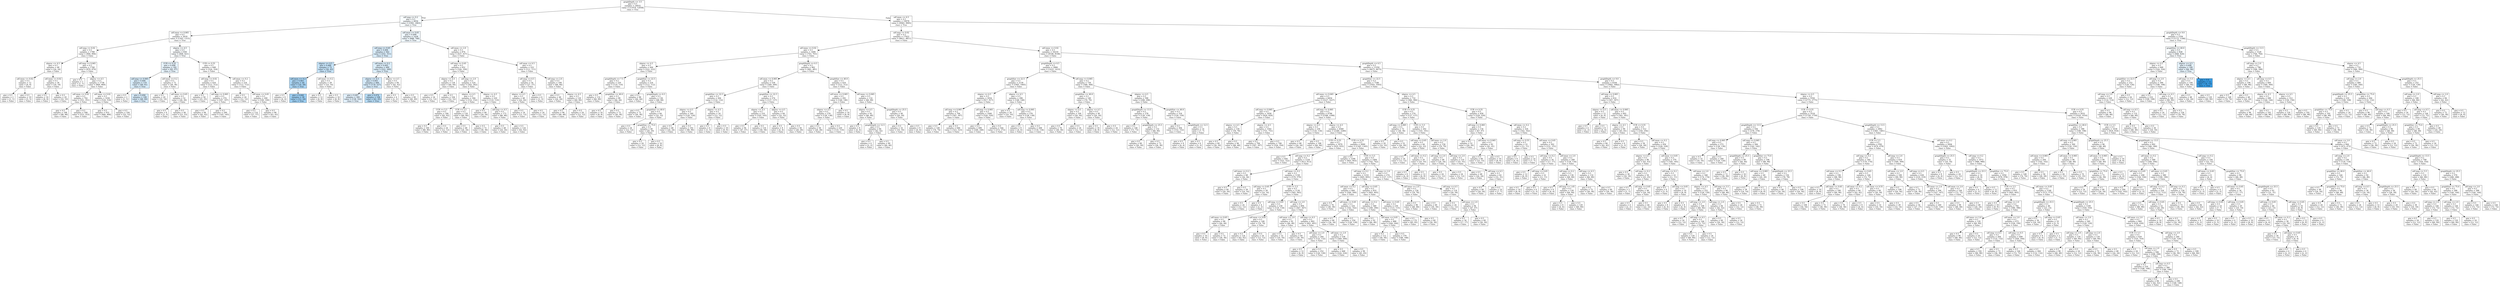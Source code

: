 digraph Tree {
node [shape=box, style="filled", color="black"] ;
0 [label="graphDepth <= 3.5\ngini = 0.5\nsamples = 24032\nvalue = [11974, 12058]\nclass = True", fillcolor="#fefeff"] ;
1 [label="sdComp <= 0.2\ngini = 0.5\nsamples = 4054\nvalue = [1991, 2063]\nclass = True", fillcolor="#f8fcfe"] ;
0 -> 1 [labeldistance=2.5, labelangle=45, headlabel="True"] ;
2 [label="sdComm <= 0.065\ngini = 0.5\nsamples = 2618\nvalue = [1303, 1315]\nclass = True", fillcolor="#fdfeff"] ;
1 -> 2 ;
3 [label="sdComp <= 0.02\ngini = 0.5\nsamples = 1788\nvalue = [894, 894]\nclass = False", fillcolor="#ffffff"] ;
2 -> 3 ;
4 [label="nbproc <= 4.5\ngini = 0.5\nsamples = 48\nvalue = [24, 24]\nclass = False", fillcolor="#ffffff"] ;
3 -> 4 ;
5 [label="sdComm <= 0.02\ngini = 0.5\nsamples = 12\nvalue = [6, 6]\nclass = False", fillcolor="#ffffff"] ;
4 -> 5 ;
6 [label="gini = 0.5\nsamples = 2\nvalue = [1, 1]\nclass = False", fillcolor="#ffffff"] ;
5 -> 6 ;
7 [label="gini = 0.5\nsamples = 10\nvalue = [5, 5]\nclass = False", fillcolor="#ffffff"] ;
5 -> 7 ;
8 [label="sdComm <= 0.02\ngini = 0.5\nsamples = 36\nvalue = [18, 18]\nclass = False", fillcolor="#ffffff"] ;
4 -> 8 ;
9 [label="gini = 0.5\nsamples = 16\nvalue = [8, 8]\nclass = False", fillcolor="#ffffff"] ;
8 -> 9 ;
10 [label="gini = 0.5\nsamples = 20\nvalue = [10, 10]\nclass = False", fillcolor="#ffffff"] ;
8 -> 10 ;
11 [label="sdComp <= 0.065\ngini = 0.5\nsamples = 1740\nvalue = [870, 870]\nclass = False", fillcolor="#ffffff"] ;
3 -> 11 ;
12 [label="gini = 0.5\nsamples = 2\nvalue = [1, 1]\nclass = False", fillcolor="#ffffff"] ;
11 -> 12 ;
13 [label="nbproc <= 4.5\ngini = 0.5\nsamples = 1738\nvalue = [869, 869]\nclass = False", fillcolor="#ffffff"] ;
11 -> 13 ;
14 [label="sdComm <= 0.02\ngini = 0.5\nsamples = 702\nvalue = [351, 351]\nclass = False", fillcolor="#ffffff"] ;
13 -> 14 ;
15 [label="gini = 0.5\nsamples = 196\nvalue = [98, 98]\nclass = False", fillcolor="#ffffff"] ;
14 -> 15 ;
16 [label="gini = 0.5\nsamples = 506\nvalue = [253, 253]\nclass = False", fillcolor="#ffffff"] ;
14 -> 16 ;
17 [label="sdComm <= 0.02\ngini = 0.5\nsamples = 1036\nvalue = [518, 518]\nclass = False", fillcolor="#ffffff"] ;
13 -> 17 ;
18 [label="gini = 0.5\nsamples = 932\nvalue = [466, 466]\nclass = False", fillcolor="#ffffff"] ;
17 -> 18 ;
19 [label="gini = 0.5\nsamples = 104\nvalue = [52, 52]\nclass = False", fillcolor="#ffffff"] ;
17 -> 19 ;
20 [label="nbproc <= 4.5\ngini = 0.5\nsamples = 830\nvalue = [409, 421]\nclass = True", fillcolor="#f9fcfe"] ;
2 -> 20 ;
21 [label="CCR <= 0.55\ngini = 0.498\nsamples = 182\nvalue = [85, 97]\nclass = True", fillcolor="#e7f3fc"] ;
20 -> 21 ;
22 [label="sdComp <= 0.065\ngini = 0.494\nsamples = 110\nvalue = [49, 61]\nclass = True", fillcolor="#d8ecfa"] ;
21 -> 22 ;
23 [label="gini = 0.5\nsamples = 2\nvalue = [1, 1]\nclass = False", fillcolor="#ffffff"] ;
22 -> 23 ;
24 [label="gini = 0.494\nsamples = 108\nvalue = [48, 60]\nclass = True", fillcolor="#d7ebfa"] ;
22 -> 24 ;
25 [label="sdComm <= 0.2\ngini = 0.5\nsamples = 72\nvalue = [36, 36]\nclass = False", fillcolor="#ffffff"] ;
21 -> 25 ;
26 [label="gini = 0.5\nsamples = 20\nvalue = [10, 10]\nclass = False", fillcolor="#ffffff"] ;
25 -> 26 ;
27 [label="sdComm <= 0.65\ngini = 0.5\nsamples = 52\nvalue = [26, 26]\nclass = False", fillcolor="#ffffff"] ;
25 -> 27 ;
28 [label="gini = 0.5\nsamples = 6\nvalue = [3, 3]\nclass = False", fillcolor="#ffffff"] ;
27 -> 28 ;
29 [label="gini = 0.5\nsamples = 46\nvalue = [23, 23]\nclass = False", fillcolor="#ffffff"] ;
27 -> 29 ;
30 [label="CCR <= 0.55\ngini = 0.5\nsamples = 648\nvalue = [324, 324]\nclass = False", fillcolor="#ffffff"] ;
20 -> 30 ;
31 [label="sdComp <= 0.02\ngini = 0.5\nsamples = 424\nvalue = [212, 212]\nclass = False", fillcolor="#ffffff"] ;
30 -> 31 ;
32 [label="gini = 0.5\nsamples = 50\nvalue = [25, 25]\nclass = False", fillcolor="#ffffff"] ;
31 -> 32 ;
33 [label="sdComp <= 0.065\ngini = 0.5\nsamples = 374\nvalue = [187, 187]\nclass = False", fillcolor="#ffffff"] ;
31 -> 33 ;
34 [label="gini = 0.5\nsamples = 84\nvalue = [42, 42]\nclass = False", fillcolor="#ffffff"] ;
33 -> 34 ;
35 [label="gini = 0.5\nsamples = 290\nvalue = [145, 145]\nclass = False", fillcolor="#ffffff"] ;
33 -> 35 ;
36 [label="sdComm <= 0.2\ngini = 0.5\nsamples = 224\nvalue = [112, 112]\nclass = False", fillcolor="#ffffff"] ;
30 -> 36 ;
37 [label="gini = 0.5\nsamples = 24\nvalue = [12, 12]\nclass = False", fillcolor="#ffffff"] ;
36 -> 37 ;
38 [label="sdComm <= 0.65\ngini = 0.5\nsamples = 200\nvalue = [100, 100]\nclass = False", fillcolor="#ffffff"] ;
36 -> 38 ;
39 [label="gini = 0.5\nsamples = 114\nvalue = [57, 57]\nclass = False", fillcolor="#ffffff"] ;
38 -> 39 ;
40 [label="gini = 0.5\nsamples = 86\nvalue = [43, 43]\nclass = False", fillcolor="#ffffff"] ;
38 -> 40 ;
41 [label="sdComm <= 0.65\ngini = 0.499\nsamples = 1436\nvalue = [688, 748]\nclass = True", fillcolor="#eff7fd"] ;
1 -> 41 ;
42 [label="sdComp <= 0.65\ngini = 0.494\nsamples = 562\nvalue = [251, 311]\nclass = True", fillcolor="#d9ecfa"] ;
41 -> 42 ;
43 [label="nbproc <= 4.5\ngini = 0.486\nsamples = 72\nvalue = [30, 42]\nclass = True", fillcolor="#c6e3f8"] ;
42 -> 43 ;
44 [label="sdComm <= 0.2\ngini = 0.463\nsamples = 44\nvalue = [16, 28]\nclass = True", fillcolor="#aad5f4"] ;
43 -> 44 ;
45 [label="gini = 0.5\nsamples = 8\nvalue = [4, 4]\nclass = False", fillcolor="#ffffff"] ;
44 -> 45 ;
46 [label="gini = 0.444\nsamples = 36\nvalue = [12, 24]\nclass = True", fillcolor="#9ccef2"] ;
44 -> 46 ;
47 [label="sdComm <= 0.2\ngini = 0.5\nsamples = 28\nvalue = [14, 14]\nclass = False", fillcolor="#ffffff"] ;
43 -> 47 ;
48 [label="gini = 0.5\nsamples = 12\nvalue = [6, 6]\nclass = False", fillcolor="#ffffff"] ;
47 -> 48 ;
49 [label="gini = 0.5\nsamples = 16\nvalue = [8, 8]\nclass = False", fillcolor="#ffffff"] ;
47 -> 49 ;
50 [label="sdComm <= 0.2\ngini = 0.495\nsamples = 490\nvalue = [221, 269]\nclass = True", fillcolor="#dceefa"] ;
42 -> 50 ;
51 [label="nbproc <= 4.5\ngini = 0.493\nsamples = 406\nvalue = [179, 227]\nclass = True", fillcolor="#d5eafa"] ;
50 -> 51 ;
52 [label="gini = 0.497\nsamples = 300\nvalue = [138, 162]\nclass = True", fillcolor="#e2f0fb"] ;
51 -> 52 ;
53 [label="gini = 0.474\nsamples = 106\nvalue = [41, 65]\nclass = True", fillcolor="#b6dbf5"] ;
51 -> 53 ;
54 [label="nbproc <= 4.5\ngini = 0.5\nsamples = 84\nvalue = [42, 42]\nclass = False", fillcolor="#ffffff"] ;
50 -> 54 ;
55 [label="gini = 0.5\nsamples = 4\nvalue = [2, 2]\nclass = False", fillcolor="#ffffff"] ;
54 -> 55 ;
56 [label="gini = 0.5\nsamples = 80\nvalue = [40, 40]\nclass = False", fillcolor="#ffffff"] ;
54 -> 56 ;
57 [label="sdComm <= 2.0\ngini = 0.5\nsamples = 874\nvalue = [437, 437]\nclass = False", fillcolor="#ffffff"] ;
41 -> 57 ;
58 [label="sdComp <= 0.65\ngini = 0.5\nsamples = 652\nvalue = [326, 326]\nclass = False", fillcolor="#ffffff"] ;
57 -> 58 ;
59 [label="nbproc <= 4.5\ngini = 0.5\nsamples = 128\nvalue = [64, 64]\nclass = False", fillcolor="#ffffff"] ;
58 -> 59 ;
60 [label="gini = 0.5\nsamples = 24\nvalue = [12, 12]\nclass = False", fillcolor="#ffffff"] ;
59 -> 60 ;
61 [label="gini = 0.5\nsamples = 104\nvalue = [52, 52]\nclass = False", fillcolor="#ffffff"] ;
59 -> 61 ;
62 [label="sdComp <= 2.0\ngini = 0.5\nsamples = 524\nvalue = [262, 262]\nclass = False", fillcolor="#ffffff"] ;
58 -> 62 ;
63 [label="nbproc <= 4.5\ngini = 0.5\nsamples = 304\nvalue = [152, 152]\nclass = False", fillcolor="#ffffff"] ;
62 -> 63 ;
64 [label="CCR <= 5.5\ngini = 0.5\nsamples = 184\nvalue = [92, 92]\nclass = False", fillcolor="#ffffff"] ;
63 -> 64 ;
65 [label="gini = 0.5\nsamples = 160\nvalue = [80, 80]\nclass = False", fillcolor="#ffffff"] ;
64 -> 65 ;
66 [label="gini = 0.5\nsamples = 24\nvalue = [12, 12]\nclass = False", fillcolor="#ffffff"] ;
64 -> 66 ;
67 [label="CCR <= 5.5\ngini = 0.5\nsamples = 120\nvalue = [60, 60]\nclass = False", fillcolor="#ffffff"] ;
63 -> 67 ;
68 [label="gini = 0.5\nsamples = 48\nvalue = [24, 24]\nclass = False", fillcolor="#ffffff"] ;
67 -> 68 ;
69 [label="gini = 0.5\nsamples = 72\nvalue = [36, 36]\nclass = False", fillcolor="#ffffff"] ;
67 -> 69 ;
70 [label="nbproc <= 4.5\ngini = 0.5\nsamples = 220\nvalue = [110, 110]\nclass = False", fillcolor="#ffffff"] ;
62 -> 70 ;
71 [label="gini = 0.5\nsamples = 48\nvalue = [24, 24]\nclass = False", fillcolor="#ffffff"] ;
70 -> 71 ;
72 [label="sdComp <= 6.5\ngini = 0.5\nsamples = 172\nvalue = [86, 86]\nclass = False", fillcolor="#ffffff"] ;
70 -> 72 ;
73 [label="gini = 0.5\nsamples = 48\nvalue = [24, 24]\nclass = False", fillcolor="#ffffff"] ;
72 -> 73 ;
74 [label="gini = 0.5\nsamples = 124\nvalue = [62, 62]\nclass = False", fillcolor="#ffffff"] ;
72 -> 74 ;
75 [label="sdComm <= 6.5\ngini = 0.5\nsamples = 222\nvalue = [111, 111]\nclass = False", fillcolor="#ffffff"] ;
57 -> 75 ;
76 [label="sdComp <= 6.5\ngini = 0.5\nsamples = 54\nvalue = [27, 27]\nclass = False", fillcolor="#ffffff"] ;
75 -> 76 ;
77 [label="nbproc <= 4.5\ngini = 0.5\nsamples = 48\nvalue = [24, 24]\nclass = False", fillcolor="#ffffff"] ;
76 -> 77 ;
78 [label="gini = 0.5\nsamples = 24\nvalue = [12, 12]\nclass = False", fillcolor="#ffffff"] ;
77 -> 78 ;
79 [label="gini = 0.5\nsamples = 24\nvalue = [12, 12]\nclass = False", fillcolor="#ffffff"] ;
77 -> 79 ;
80 [label="gini = 0.5\nsamples = 6\nvalue = [3, 3]\nclass = False", fillcolor="#ffffff"] ;
76 -> 80 ;
81 [label="sdComp <= 2.0\ngini = 0.5\nsamples = 168\nvalue = [84, 84]\nclass = False", fillcolor="#ffffff"] ;
75 -> 81 ;
82 [label="gini = 0.5\nsamples = 48\nvalue = [24, 24]\nclass = False", fillcolor="#ffffff"] ;
81 -> 82 ;
83 [label="nbproc <= 4.5\ngini = 0.5\nsamples = 120\nvalue = [60, 60]\nclass = False", fillcolor="#ffffff"] ;
81 -> 83 ;
84 [label="gini = 0.5\nsamples = 96\nvalue = [48, 48]\nclass = False", fillcolor="#ffffff"] ;
83 -> 84 ;
85 [label="gini = 0.5\nsamples = 24\nvalue = [12, 12]\nclass = False", fillcolor="#ffffff"] ;
83 -> 85 ;
86 [label="sdComm <= 6.5\ngini = 0.5\nsamples = 19978\nvalue = [9983, 9995]\nclass = True", fillcolor="#ffffff"] ;
0 -> 86 [labeldistance=2.5, labelangle=-45, headlabel="False"] ;
87 [label="sdComp <= 0.02\ngini = 0.5\nsamples = 17622\nvalue = [8811, 8811]\nclass = False", fillcolor="#ffffff"] ;
86 -> 87 ;
88 [label="sdComm <= 0.02\ngini = 0.5\nsamples = 1406\nvalue = [703, 703]\nclass = False", fillcolor="#ffffff"] ;
87 -> 88 ;
89 [label="nbproc <= 4.5\ngini = 0.5\nsamples = 444\nvalue = [222, 222]\nclass = False", fillcolor="#ffffff"] ;
88 -> 89 ;
90 [label="graphDepth <= 7.5\ngini = 0.5\nsamples = 220\nvalue = [110, 110]\nclass = False", fillcolor="#ffffff"] ;
89 -> 90 ;
91 [label="gini = 0.5\nsamples = 132\nvalue = [66, 66]\nclass = False", fillcolor="#ffffff"] ;
90 -> 91 ;
92 [label="graphSize <= 40.0\ngini = 0.5\nsamples = 88\nvalue = [44, 44]\nclass = False", fillcolor="#ffffff"] ;
90 -> 92 ;
93 [label="gini = 0.5\nsamples = 16\nvalue = [8, 8]\nclass = False", fillcolor="#ffffff"] ;
92 -> 93 ;
94 [label="gini = 0.5\nsamples = 72\nvalue = [36, 36]\nclass = False", fillcolor="#ffffff"] ;
92 -> 94 ;
95 [label="graphSize <= 22.5\ngini = 0.5\nsamples = 224\nvalue = [112, 112]\nclass = False", fillcolor="#ffffff"] ;
89 -> 95 ;
96 [label="gini = 0.5\nsamples = 88\nvalue = [44, 44]\nclass = False", fillcolor="#ffffff"] ;
95 -> 96 ;
97 [label="graphDepth <= 6.5\ngini = 0.5\nsamples = 136\nvalue = [68, 68]\nclass = False", fillcolor="#ffffff"] ;
95 -> 97 ;
98 [label="gini = 0.5\nsamples = 72\nvalue = [36, 36]\nclass = False", fillcolor="#ffffff"] ;
97 -> 98 ;
99 [label="graphSize <= 40.0\ngini = 0.5\nsamples = 64\nvalue = [32, 32]\nclass = False", fillcolor="#ffffff"] ;
97 -> 99 ;
100 [label="gini = 0.5\nsamples = 24\nvalue = [12, 12]\nclass = False", fillcolor="#ffffff"] ;
99 -> 100 ;
101 [label="graphSize <= 75.0\ngini = 0.5\nsamples = 40\nvalue = [20, 20]\nclass = False", fillcolor="#ffffff"] ;
99 -> 101 ;
102 [label="gini = 0.5\nsamples = 24\nvalue = [12, 12]\nclass = False", fillcolor="#ffffff"] ;
101 -> 102 ;
103 [label="gini = 0.5\nsamples = 16\nvalue = [8, 8]\nclass = False", fillcolor="#ffffff"] ;
101 -> 103 ;
104 [label="graphDepth <= 6.5\ngini = 0.5\nsamples = 962\nvalue = [481, 481]\nclass = False", fillcolor="#ffffff"] ;
88 -> 104 ;
105 [label="sdComm <= 0.065\ngini = 0.5\nsamples = 538\nvalue = [269, 269]\nclass = False", fillcolor="#ffffff"] ;
104 -> 105 ;
106 [label="graphSize <= 22.5\ngini = 0.5\nsamples = 264\nvalue = [132, 132]\nclass = False", fillcolor="#ffffff"] ;
105 -> 106 ;
107 [label="nbproc <= 4.5\ngini = 0.5\nsamples = 240\nvalue = [120, 120]\nclass = False", fillcolor="#ffffff"] ;
106 -> 107 ;
108 [label="gini = 0.5\nsamples = 48\nvalue = [24, 24]\nclass = False", fillcolor="#ffffff"] ;
107 -> 108 ;
109 [label="gini = 0.5\nsamples = 192\nvalue = [96, 96]\nclass = False", fillcolor="#ffffff"] ;
107 -> 109 ;
110 [label="nbproc <= 4.5\ngini = 0.5\nsamples = 24\nvalue = [12, 12]\nclass = False", fillcolor="#ffffff"] ;
106 -> 110 ;
111 [label="gini = 0.5\nsamples = 6\nvalue = [3, 3]\nclass = False", fillcolor="#ffffff"] ;
110 -> 111 ;
112 [label="gini = 0.5\nsamples = 18\nvalue = [9, 9]\nclass = False", fillcolor="#ffffff"] ;
110 -> 112 ;
113 [label="graphSize <= 22.5\ngini = 0.5\nsamples = 274\nvalue = [137, 137]\nclass = False", fillcolor="#ffffff"] ;
105 -> 113 ;
114 [label="nbproc <= 4.5\ngini = 0.5\nsamples = 210\nvalue = [105, 105]\nclass = False", fillcolor="#ffffff"] ;
113 -> 114 ;
115 [label="gini = 0.5\nsamples = 94\nvalue = [47, 47]\nclass = False", fillcolor="#ffffff"] ;
114 -> 115 ;
116 [label="gini = 0.5\nsamples = 116\nvalue = [58, 58]\nclass = False", fillcolor="#ffffff"] ;
114 -> 116 ;
117 [label="nbproc <= 4.5\ngini = 0.5\nsamples = 64\nvalue = [32, 32]\nclass = False", fillcolor="#ffffff"] ;
113 -> 117 ;
118 [label="gini = 0.5\nsamples = 8\nvalue = [4, 4]\nclass = False", fillcolor="#ffffff"] ;
117 -> 118 ;
119 [label="gini = 0.5\nsamples = 56\nvalue = [28, 28]\nclass = False", fillcolor="#ffffff"] ;
117 -> 119 ;
120 [label="graphSize <= 40.0\ngini = 0.5\nsamples = 424\nvalue = [212, 212]\nclass = False", fillcolor="#ffffff"] ;
104 -> 120 ;
121 [label="sdComm <= 0.065\ngini = 0.5\nsamples = 292\nvalue = [146, 146]\nclass = False", fillcolor="#ffffff"] ;
120 -> 121 ;
122 [label="nbproc <= 4.5\ngini = 0.5\nsamples = 276\nvalue = [138, 138]\nclass = False", fillcolor="#ffffff"] ;
121 -> 122 ;
123 [label="gini = 0.5\nsamples = 56\nvalue = [28, 28]\nclass = False", fillcolor="#ffffff"] ;
122 -> 123 ;
124 [label="gini = 0.5\nsamples = 220\nvalue = [110, 110]\nclass = False", fillcolor="#ffffff"] ;
122 -> 124 ;
125 [label="gini = 0.5\nsamples = 16\nvalue = [8, 8]\nclass = False", fillcolor="#ffffff"] ;
121 -> 125 ;
126 [label="sdComm <= 0.065\ngini = 0.5\nsamples = 132\nvalue = [66, 66]\nclass = False", fillcolor="#ffffff"] ;
120 -> 126 ;
127 [label="nbproc <= 4.5\ngini = 0.5\nsamples = 92\nvalue = [46, 46]\nclass = False", fillcolor="#ffffff"] ;
126 -> 127 ;
128 [label="gini = 0.5\nsamples = 8\nvalue = [4, 4]\nclass = False", fillcolor="#ffffff"] ;
127 -> 128 ;
129 [label="graphDepth <= 12.5\ngini = 0.5\nsamples = 84\nvalue = [42, 42]\nclass = False", fillcolor="#ffffff"] ;
127 -> 129 ;
130 [label="gini = 0.5\nsamples = 4\nvalue = [2, 2]\nclass = False", fillcolor="#ffffff"] ;
129 -> 130 ;
131 [label="gini = 0.5\nsamples = 80\nvalue = [40, 40]\nclass = False", fillcolor="#ffffff"] ;
129 -> 131 ;
132 [label="graphDepth <= 25.5\ngini = 0.5\nsamples = 40\nvalue = [20, 20]\nclass = False", fillcolor="#ffffff"] ;
126 -> 132 ;
133 [label="gini = 0.5\nsamples = 32\nvalue = [16, 16]\nclass = False", fillcolor="#ffffff"] ;
132 -> 133 ;
134 [label="gini = 0.5\nsamples = 8\nvalue = [4, 4]\nclass = False", fillcolor="#ffffff"] ;
132 -> 134 ;
135 [label="sdComm <= 0.02\ngini = 0.5\nsamples = 16216\nvalue = [8108, 8108]\nclass = False", fillcolor="#ffffff"] ;
87 -> 135 ;
136 [label="graphDepth <= 6.5\ngini = 0.5\nsamples = 2866\nvalue = [1433, 1433]\nclass = False", fillcolor="#ffffff"] ;
135 -> 136 ;
137 [label="graphSize <= 22.5\ngini = 0.5\nsamples = 2130\nvalue = [1065, 1065]\nclass = False", fillcolor="#ffffff"] ;
136 -> 137 ;
138 [label="nbproc <= 4.5\ngini = 0.5\nsamples = 1834\nvalue = [917, 917]\nclass = False", fillcolor="#ffffff"] ;
137 -> 138 ;
139 [label="sdComp <= 0.065\ngini = 0.5\nsamples = 794\nvalue = [397, 397]\nclass = False", fillcolor="#ffffff"] ;
138 -> 139 ;
140 [label="gini = 0.5\nsamples = 148\nvalue = [74, 74]\nclass = False", fillcolor="#ffffff"] ;
139 -> 140 ;
141 [label="gini = 0.5\nsamples = 646\nvalue = [323, 323]\nclass = False", fillcolor="#ffffff"] ;
139 -> 141 ;
142 [label="sdComp <= 0.065\ngini = 0.5\nsamples = 1040\nvalue = [520, 520]\nclass = False", fillcolor="#ffffff"] ;
138 -> 142 ;
143 [label="gini = 0.5\nsamples = 496\nvalue = [248, 248]\nclass = False", fillcolor="#ffffff"] ;
142 -> 143 ;
144 [label="gini = 0.5\nsamples = 544\nvalue = [272, 272]\nclass = False", fillcolor="#ffffff"] ;
142 -> 144 ;
145 [label="nbproc <= 4.5\ngini = 0.5\nsamples = 296\nvalue = [148, 148]\nclass = False", fillcolor="#ffffff"] ;
137 -> 145 ;
146 [label="gini = 0.5\nsamples = 20\nvalue = [10, 10]\nclass = False", fillcolor="#ffffff"] ;
145 -> 146 ;
147 [label="sdComp <= 0.065\ngini = 0.5\nsamples = 276\nvalue = [138, 138]\nclass = False", fillcolor="#ffffff"] ;
145 -> 147 ;
148 [label="gini = 0.5\nsamples = 8\nvalue = [4, 4]\nclass = False", fillcolor="#ffffff"] ;
147 -> 148 ;
149 [label="gini = 0.5\nsamples = 268\nvalue = [134, 134]\nclass = False", fillcolor="#ffffff"] ;
147 -> 149 ;
150 [label="sdComp <= 0.065\ngini = 0.5\nsamples = 736\nvalue = [368, 368]\nclass = False", fillcolor="#ffffff"] ;
136 -> 150 ;
151 [label="graphSize <= 40.0\ngini = 0.5\nsamples = 140\nvalue = [70, 70]\nclass = False", fillcolor="#ffffff"] ;
150 -> 151 ;
152 [label="nbproc <= 4.5\ngini = 0.5\nsamples = 100\nvalue = [50, 50]\nclass = False", fillcolor="#ffffff"] ;
151 -> 152 ;
153 [label="gini = 0.5\nsamples = 76\nvalue = [38, 38]\nclass = False", fillcolor="#ffffff"] ;
152 -> 153 ;
154 [label="gini = 0.5\nsamples = 24\nvalue = [12, 12]\nclass = False", fillcolor="#ffffff"] ;
152 -> 154 ;
155 [label="nbproc <= 4.5\ngini = 0.5\nsamples = 40\nvalue = [20, 20]\nclass = False", fillcolor="#ffffff"] ;
151 -> 155 ;
156 [label="gini = 0.5\nsamples = 16\nvalue = [8, 8]\nclass = False", fillcolor="#ffffff"] ;
155 -> 156 ;
157 [label="gini = 0.5\nsamples = 24\nvalue = [12, 12]\nclass = False", fillcolor="#ffffff"] ;
155 -> 157 ;
158 [label="nbproc <= 4.5\ngini = 0.5\nsamples = 596\nvalue = [298, 298]\nclass = False", fillcolor="#ffffff"] ;
150 -> 158 ;
159 [label="graphDepth <= 13.5\ngini = 0.5\nsamples = 278\nvalue = [139, 139]\nclass = False", fillcolor="#ffffff"] ;
158 -> 159 ;
160 [label="gini = 0.5\nsamples = 146\nvalue = [73, 73]\nclass = False", fillcolor="#ffffff"] ;
159 -> 160 ;
161 [label="graphDepth <= 25.5\ngini = 0.5\nsamples = 132\nvalue = [66, 66]\nclass = False", fillcolor="#ffffff"] ;
159 -> 161 ;
162 [label="gini = 0.5\nsamples = 60\nvalue = [30, 30]\nclass = False", fillcolor="#ffffff"] ;
161 -> 162 ;
163 [label="gini = 0.5\nsamples = 72\nvalue = [36, 36]\nclass = False", fillcolor="#ffffff"] ;
161 -> 163 ;
164 [label="graphSize <= 40.0\ngini = 0.5\nsamples = 318\nvalue = [159, 159]\nclass = False", fillcolor="#ffffff"] ;
158 -> 164 ;
165 [label="gini = 0.5\nsamples = 304\nvalue = [152, 152]\nclass = False", fillcolor="#ffffff"] ;
164 -> 165 ;
166 [label="graphDepth <= 12.5\ngini = 0.5\nsamples = 14\nvalue = [7, 7]\nclass = False", fillcolor="#ffffff"] ;
164 -> 166 ;
167 [label="gini = 0.5\nsamples = 8\nvalue = [4, 4]\nclass = False", fillcolor="#ffffff"] ;
166 -> 167 ;
168 [label="gini = 0.5\nsamples = 6\nvalue = [3, 3]\nclass = False", fillcolor="#ffffff"] ;
166 -> 168 ;
169 [label="graphDepth <= 6.5\ngini = 0.5\nsamples = 13350\nvalue = [6675, 6675]\nclass = False", fillcolor="#ffffff"] ;
135 -> 169 ;
170 [label="graphSize <= 22.5\ngini = 0.5\nsamples = 7186\nvalue = [3593, 3593]\nclass = False", fillcolor="#ffffff"] ;
169 -> 170 ;
171 [label="sdComm <= 0.065\ngini = 0.5\nsamples = 6454\nvalue = [3227, 3227]\nclass = False", fillcolor="#ffffff"] ;
170 -> 171 ;
172 [label="sdComp <= 0.065\ngini = 0.5\nsamples = 1658\nvalue = [829, 829]\nclass = False", fillcolor="#ffffff"] ;
171 -> 172 ;
173 [label="nbproc <= 4.5\ngini = 0.5\nsamples = 156\nvalue = [78, 78]\nclass = False", fillcolor="#ffffff"] ;
172 -> 173 ;
174 [label="gini = 0.5\nsamples = 60\nvalue = [30, 30]\nclass = False", fillcolor="#ffffff"] ;
173 -> 174 ;
175 [label="gini = 0.5\nsamples = 96\nvalue = [48, 48]\nclass = False", fillcolor="#ffffff"] ;
173 -> 175 ;
176 [label="nbproc <= 4.5\ngini = 0.5\nsamples = 1502\nvalue = [751, 751]\nclass = False", fillcolor="#ffffff"] ;
172 -> 176 ;
177 [label="gini = 0.5\nsamples = 794\nvalue = [397, 397]\nclass = False", fillcolor="#ffffff"] ;
176 -> 177 ;
178 [label="gini = 0.5\nsamples = 708\nvalue = [354, 354]\nclass = False", fillcolor="#ffffff"] ;
176 -> 178 ;
179 [label="sdComp <= 0.065\ngini = 0.5\nsamples = 4796\nvalue = [2398, 2398]\nclass = False", fillcolor="#ffffff"] ;
171 -> 179 ;
180 [label="nbproc <= 4.5\ngini = 0.5\nsamples = 236\nvalue = [118, 118]\nclass = False", fillcolor="#ffffff"] ;
179 -> 180 ;
181 [label="gini = 0.5\nsamples = 48\nvalue = [24, 24]\nclass = False", fillcolor="#ffffff"] ;
180 -> 181 ;
182 [label="gini = 0.5\nsamples = 188\nvalue = [94, 94]\nclass = False", fillcolor="#ffffff"] ;
180 -> 182 ;
183 [label="nbproc <= 4.5\ngini = 0.5\nsamples = 4560\nvalue = [2280, 2280]\nclass = False", fillcolor="#ffffff"] ;
179 -> 183 ;
184 [label="CCR <= 0.55\ngini = 0.5\nsamples = 1870\nvalue = [935, 935]\nclass = False", fillcolor="#ffffff"] ;
183 -> 184 ;
185 [label="gini = 0.5\nsamples = 644\nvalue = [322, 322]\nclass = False", fillcolor="#ffffff"] ;
184 -> 185 ;
186 [label="sdComp <= 0.2\ngini = 0.5\nsamples = 1226\nvalue = [613, 613]\nclass = False", fillcolor="#ffffff"] ;
184 -> 186 ;
187 [label="sdComm <= 0.2\ngini = 0.5\nsamples = 68\nvalue = [34, 34]\nclass = False", fillcolor="#ffffff"] ;
186 -> 187 ;
188 [label="gini = 0.5\nsamples = 40\nvalue = [20, 20]\nclass = False", fillcolor="#ffffff"] ;
187 -> 188 ;
189 [label="gini = 0.5\nsamples = 28\nvalue = [14, 14]\nclass = False", fillcolor="#ffffff"] ;
187 -> 189 ;
190 [label="sdComm <= 0.2\ngini = 0.5\nsamples = 1158\nvalue = [579, 579]\nclass = False", fillcolor="#ffffff"] ;
186 -> 190 ;
191 [label="sdComp <= 0.65\ngini = 0.5\nsamples = 28\nvalue = [14, 14]\nclass = False", fillcolor="#ffffff"] ;
190 -> 191 ;
192 [label="gini = 0.5\nsamples = 24\nvalue = [12, 12]\nclass = False", fillcolor="#ffffff"] ;
191 -> 192 ;
193 [label="gini = 0.5\nsamples = 4\nvalue = [2, 2]\nclass = False", fillcolor="#ffffff"] ;
191 -> 193 ;
194 [label="CCR <= 5.5\ngini = 0.5\nsamples = 1130\nvalue = [565, 565]\nclass = False", fillcolor="#ffffff"] ;
190 -> 194 ;
195 [label="sdComp <= 0.65\ngini = 0.5\nsamples = 236\nvalue = [118, 118]\nclass = False", fillcolor="#ffffff"] ;
194 -> 195 ;
196 [label="sdComm <= 0.65\ngini = 0.5\nsamples = 88\nvalue = [44, 44]\nclass = False", fillcolor="#ffffff"] ;
195 -> 196 ;
197 [label="gini = 0.5\nsamples = 16\nvalue = [8, 8]\nclass = False", fillcolor="#ffffff"] ;
196 -> 197 ;
198 [label="gini = 0.5\nsamples = 72\nvalue = [36, 36]\nclass = False", fillcolor="#ffffff"] ;
196 -> 198 ;
199 [label="sdComm <= 0.65\ngini = 0.5\nsamples = 148\nvalue = [74, 74]\nclass = False", fillcolor="#ffffff"] ;
195 -> 199 ;
200 [label="gini = 0.5\nsamples = 124\nvalue = [62, 62]\nclass = False", fillcolor="#ffffff"] ;
199 -> 200 ;
201 [label="gini = 0.5\nsamples = 24\nvalue = [12, 12]\nclass = False", fillcolor="#ffffff"] ;
199 -> 201 ;
202 [label="sdComp <= 2.0\ngini = 0.5\nsamples = 894\nvalue = [447, 447]\nclass = False", fillcolor="#ffffff"] ;
194 -> 202 ;
203 [label="sdComm <= 2.0\ngini = 0.5\nsamples = 92\nvalue = [46, 46]\nclass = False", fillcolor="#ffffff"] ;
202 -> 203 ;
204 [label="gini = 0.5\nsamples = 32\nvalue = [16, 16]\nclass = False", fillcolor="#ffffff"] ;
203 -> 204 ;
205 [label="gini = 0.5\nsamples = 60\nvalue = [30, 30]\nclass = False", fillcolor="#ffffff"] ;
203 -> 205 ;
206 [label="sdComp <= 6.5\ngini = 0.5\nsamples = 802\nvalue = [401, 401]\nclass = False", fillcolor="#ffffff"] ;
202 -> 206 ;
207 [label="sdComm <= 2.0\ngini = 0.5\nsamples = 264\nvalue = [132, 132]\nclass = False", fillcolor="#ffffff"] ;
206 -> 207 ;
208 [label="gini = 0.5\nsamples = 12\nvalue = [6, 6]\nclass = False", fillcolor="#ffffff"] ;
207 -> 208 ;
209 [label="gini = 0.5\nsamples = 252\nvalue = [126, 126]\nclass = False", fillcolor="#ffffff"] ;
207 -> 209 ;
210 [label="sdComm <= 2.0\ngini = 0.5\nsamples = 538\nvalue = [269, 269]\nclass = False", fillcolor="#ffffff"] ;
206 -> 210 ;
211 [label="gini = 0.5\nsamples = 448\nvalue = [224, 224]\nclass = False", fillcolor="#ffffff"] ;
210 -> 211 ;
212 [label="gini = 0.5\nsamples = 90\nvalue = [45, 45]\nclass = False", fillcolor="#ffffff"] ;
210 -> 212 ;
213 [label="CCR <= 0.55\ngini = 0.5\nsamples = 2690\nvalue = [1345, 1345]\nclass = False", fillcolor="#ffffff"] ;
183 -> 213 ;
214 [label="gini = 0.5\nsamples = 1206\nvalue = [603, 603]\nclass = False", fillcolor="#ffffff"] ;
213 -> 214 ;
215 [label="CCR <= 5.5\ngini = 0.5\nsamples = 1484\nvalue = [742, 742]\nclass = False", fillcolor="#ffffff"] ;
213 -> 215 ;
216 [label="sdComp <= 0.2\ngini = 0.5\nsamples = 1210\nvalue = [605, 605]\nclass = False", fillcolor="#ffffff"] ;
215 -> 216 ;
217 [label="sdComm <= 0.2\ngini = 0.5\nsamples = 400\nvalue = [200, 200]\nclass = False", fillcolor="#ffffff"] ;
216 -> 217 ;
218 [label="gini = 0.5\nsamples = 76\nvalue = [38, 38]\nclass = False", fillcolor="#ffffff"] ;
217 -> 218 ;
219 [label="sdComm <= 0.65\ngini = 0.5\nsamples = 324\nvalue = [162, 162]\nclass = False", fillcolor="#ffffff"] ;
217 -> 219 ;
220 [label="gini = 0.5\nsamples = 68\nvalue = [34, 34]\nclass = False", fillcolor="#ffffff"] ;
219 -> 220 ;
221 [label="gini = 0.5\nsamples = 256\nvalue = [128, 128]\nclass = False", fillcolor="#ffffff"] ;
219 -> 221 ;
222 [label="sdComp <= 0.65\ngini = 0.5\nsamples = 810\nvalue = [405, 405]\nclass = False", fillcolor="#ffffff"] ;
216 -> 222 ;
223 [label="sdComm <= 0.2\ngini = 0.5\nsamples = 580\nvalue = [290, 290]\nclass = False", fillcolor="#ffffff"] ;
222 -> 223 ;
224 [label="gini = 0.5\nsamples = 92\nvalue = [46, 46]\nclass = False", fillcolor="#ffffff"] ;
223 -> 224 ;
225 [label="sdComm <= 0.65\ngini = 0.5\nsamples = 488\nvalue = [244, 244]\nclass = False", fillcolor="#ffffff"] ;
223 -> 225 ;
226 [label="gini = 0.5\nsamples = 112\nvalue = [56, 56]\nclass = False", fillcolor="#ffffff"] ;
225 -> 226 ;
227 [label="gini = 0.5\nsamples = 376\nvalue = [188, 188]\nclass = False", fillcolor="#ffffff"] ;
225 -> 227 ;
228 [label="sdComm <= 0.65\ngini = 0.5\nsamples = 230\nvalue = [115, 115]\nclass = False", fillcolor="#ffffff"] ;
222 -> 228 ;
229 [label="gini = 0.5\nsamples = 170\nvalue = [85, 85]\nclass = False", fillcolor="#ffffff"] ;
228 -> 229 ;
230 [label="gini = 0.5\nsamples = 60\nvalue = [30, 30]\nclass = False", fillcolor="#ffffff"] ;
228 -> 230 ;
231 [label="sdComp <= 2.0\ngini = 0.5\nsamples = 274\nvalue = [137, 137]\nclass = False", fillcolor="#ffffff"] ;
215 -> 231 ;
232 [label="sdComm <= 2.0\ngini = 0.5\nsamples = 156\nvalue = [78, 78]\nclass = False", fillcolor="#ffffff"] ;
231 -> 232 ;
233 [label="gini = 0.5\nsamples = 96\nvalue = [48, 48]\nclass = False", fillcolor="#ffffff"] ;
232 -> 233 ;
234 [label="gini = 0.5\nsamples = 60\nvalue = [30, 30]\nclass = False", fillcolor="#ffffff"] ;
232 -> 234 ;
235 [label="sdComp <= 6.5\ngini = 0.5\nsamples = 118\nvalue = [59, 59]\nclass = False", fillcolor="#ffffff"] ;
231 -> 235 ;
236 [label="gini = 0.5\nsamples = 24\nvalue = [12, 12]\nclass = False", fillcolor="#ffffff"] ;
235 -> 236 ;
237 [label="sdComm <= 2.0\ngini = 0.5\nsamples = 94\nvalue = [47, 47]\nclass = False", fillcolor="#ffffff"] ;
235 -> 237 ;
238 [label="gini = 0.5\nsamples = 34\nvalue = [17, 17]\nclass = False", fillcolor="#ffffff"] ;
237 -> 238 ;
239 [label="gini = 0.5\nsamples = 60\nvalue = [30, 30]\nclass = False", fillcolor="#ffffff"] ;
237 -> 239 ;
240 [label="nbproc <= 4.5\ngini = 0.5\nsamples = 732\nvalue = [366, 366]\nclass = False", fillcolor="#ffffff"] ;
170 -> 240 ;
241 [label="CCR <= 0.55\ngini = 0.5\nsamples = 274\nvalue = [137, 137]\nclass = False", fillcolor="#ffffff"] ;
240 -> 241 ;
242 [label="sdComp <= 0.065\ngini = 0.5\nsamples = 72\nvalue = [36, 36]\nclass = False", fillcolor="#ffffff"] ;
241 -> 242 ;
243 [label="gini = 0.5\nsamples = 20\nvalue = [10, 10]\nclass = False", fillcolor="#ffffff"] ;
242 -> 243 ;
244 [label="gini = 0.5\nsamples = 52\nvalue = [26, 26]\nclass = False", fillcolor="#ffffff"] ;
242 -> 244 ;
245 [label="CCR <= 5.5\ngini = 0.5\nsamples = 202\nvalue = [101, 101]\nclass = False", fillcolor="#ffffff"] ;
241 -> 245 ;
246 [label="sdComp <= 0.65\ngini = 0.5\nsamples = 44\nvalue = [22, 22]\nclass = False", fillcolor="#ffffff"] ;
245 -> 246 ;
247 [label="gini = 0.5\nsamples = 24\nvalue = [12, 12]\nclass = False", fillcolor="#ffffff"] ;
246 -> 247 ;
248 [label="sdComm <= 0.2\ngini = 0.5\nsamples = 20\nvalue = [10, 10]\nclass = False", fillcolor="#ffffff"] ;
246 -> 248 ;
249 [label="gini = 0.5\nsamples = 8\nvalue = [4, 4]\nclass = False", fillcolor="#ffffff"] ;
248 -> 249 ;
250 [label="gini = 0.5\nsamples = 12\nvalue = [6, 6]\nclass = False", fillcolor="#ffffff"] ;
248 -> 250 ;
251 [label="sdComm <= 2.0\ngini = 0.5\nsamples = 158\nvalue = [79, 79]\nclass = False", fillcolor="#ffffff"] ;
245 -> 251 ;
252 [label="sdComp <= 2.0\ngini = 0.5\nsamples = 48\nvalue = [24, 24]\nclass = False", fillcolor="#ffffff"] ;
251 -> 252 ;
253 [label="gini = 0.5\nsamples = 24\nvalue = [12, 12]\nclass = False", fillcolor="#ffffff"] ;
252 -> 253 ;
254 [label="gini = 0.5\nsamples = 24\nvalue = [12, 12]\nclass = False", fillcolor="#ffffff"] ;
252 -> 254 ;
255 [label="sdComp <= 2.0\ngini = 0.5\nsamples = 110\nvalue = [55, 55]\nclass = False", fillcolor="#ffffff"] ;
251 -> 255 ;
256 [label="gini = 0.5\nsamples = 48\nvalue = [24, 24]\nclass = False", fillcolor="#ffffff"] ;
255 -> 256 ;
257 [label="sdComp <= 6.5\ngini = 0.5\nsamples = 62\nvalue = [31, 31]\nclass = False", fillcolor="#ffffff"] ;
255 -> 257 ;
258 [label="gini = 0.5\nsamples = 48\nvalue = [24, 24]\nclass = False", fillcolor="#ffffff"] ;
257 -> 258 ;
259 [label="gini = 0.5\nsamples = 14\nvalue = [7, 7]\nclass = False", fillcolor="#ffffff"] ;
257 -> 259 ;
260 [label="CCR <= 0.55\ngini = 0.5\nsamples = 458\nvalue = [229, 229]\nclass = False", fillcolor="#ffffff"] ;
240 -> 260 ;
261 [label="sdComp <= 0.065\ngini = 0.5\nsamples = 134\nvalue = [67, 67]\nclass = False", fillcolor="#ffffff"] ;
260 -> 261 ;
262 [label="gini = 0.5\nsamples = 52\nvalue = [26, 26]\nclass = False", fillcolor="#ffffff"] ;
261 -> 262 ;
263 [label="sdComm <= 0.065\ngini = 0.5\nsamples = 82\nvalue = [41, 41]\nclass = False", fillcolor="#ffffff"] ;
261 -> 263 ;
264 [label="gini = 0.5\nsamples = 66\nvalue = [33, 33]\nclass = False", fillcolor="#ffffff"] ;
263 -> 264 ;
265 [label="gini = 0.5\nsamples = 16\nvalue = [8, 8]\nclass = False", fillcolor="#ffffff"] ;
263 -> 265 ;
266 [label="sdComm <= 0.2\ngini = 0.5\nsamples = 324\nvalue = [162, 162]\nclass = False", fillcolor="#ffffff"] ;
260 -> 266 ;
267 [label="sdComp <= 0.55\ngini = 0.5\nsamples = 22\nvalue = [11, 11]\nclass = False", fillcolor="#ffffff"] ;
266 -> 267 ;
268 [label="gini = 0.5\nsamples = 8\nvalue = [4, 4]\nclass = False", fillcolor="#ffffff"] ;
267 -> 268 ;
269 [label="gini = 0.5\nsamples = 14\nvalue = [7, 7]\nclass = False", fillcolor="#ffffff"] ;
267 -> 269 ;
270 [label="sdComm <= 0.65\ngini = 0.5\nsamples = 302\nvalue = [151, 151]\nclass = False", fillcolor="#ffffff"] ;
266 -> 270 ;
271 [label="sdComp <= 0.2\ngini = 0.5\nsamples = 34\nvalue = [17, 17]\nclass = False", fillcolor="#ffffff"] ;
270 -> 271 ;
272 [label="gini = 0.5\nsamples = 12\nvalue = [6, 6]\nclass = False", fillcolor="#ffffff"] ;
271 -> 272 ;
273 [label="sdComp <= 0.65\ngini = 0.5\nsamples = 22\nvalue = [11, 11]\nclass = False", fillcolor="#ffffff"] ;
271 -> 273 ;
274 [label="gini = 0.5\nsamples = 16\nvalue = [8, 8]\nclass = False", fillcolor="#ffffff"] ;
273 -> 274 ;
275 [label="gini = 0.5\nsamples = 6\nvalue = [3, 3]\nclass = False", fillcolor="#ffffff"] ;
273 -> 275 ;
276 [label="sdComm <= 2.0\ngini = 0.5\nsamples = 268\nvalue = [134, 134]\nclass = False", fillcolor="#ffffff"] ;
270 -> 276 ;
277 [label="sdComp <= 0.2\ngini = 0.5\nsamples = 136\nvalue = [68, 68]\nclass = False", fillcolor="#ffffff"] ;
276 -> 277 ;
278 [label="gini = 0.5\nsamples = 8\nvalue = [4, 4]\nclass = False", fillcolor="#ffffff"] ;
277 -> 278 ;
279 [label="sdComp <= 1.65\ngini = 0.5\nsamples = 128\nvalue = [64, 64]\nclass = False", fillcolor="#ffffff"] ;
277 -> 279 ;
280 [label="gini = 0.5\nsamples = 8\nvalue = [4, 4]\nclass = False", fillcolor="#ffffff"] ;
279 -> 280 ;
281 [label="gini = 0.5\nsamples = 120\nvalue = [60, 60]\nclass = False", fillcolor="#ffffff"] ;
279 -> 281 ;
282 [label="sdComp <= 6.5\ngini = 0.5\nsamples = 132\nvalue = [66, 66]\nclass = False", fillcolor="#ffffff"] ;
276 -> 282 ;
283 [label="gini = 0.5\nsamples = 72\nvalue = [36, 36]\nclass = False", fillcolor="#ffffff"] ;
282 -> 283 ;
284 [label="gini = 0.5\nsamples = 60\nvalue = [30, 30]\nclass = False", fillcolor="#ffffff"] ;
282 -> 284 ;
285 [label="graphDepth <= 9.0\ngini = 0.5\nsamples = 6164\nvalue = [3082, 3082]\nclass = False", fillcolor="#ffffff"] ;
169 -> 285 ;
286 [label="sdComp <= 0.065\ngini = 0.5\nsamples = 614\nvalue = [307, 307]\nclass = False", fillcolor="#ffffff"] ;
285 -> 286 ;
287 [label="nbproc <= 4.5\ngini = 0.5\nsamples = 12\nvalue = [6, 6]\nclass = False", fillcolor="#ffffff"] ;
286 -> 287 ;
288 [label="gini = 0.5\nsamples = 4\nvalue = [2, 2]\nclass = False", fillcolor="#ffffff"] ;
287 -> 288 ;
289 [label="gini = 0.5\nsamples = 8\nvalue = [4, 4]\nclass = False", fillcolor="#ffffff"] ;
287 -> 289 ;
290 [label="sdComm <= 0.065\ngini = 0.5\nsamples = 602\nvalue = [301, 301]\nclass = False", fillcolor="#ffffff"] ;
286 -> 290 ;
291 [label="nbproc <= 4.5\ngini = 0.5\nsamples = 90\nvalue = [45, 45]\nclass = False", fillcolor="#ffffff"] ;
290 -> 291 ;
292 [label="gini = 0.5\nsamples = 84\nvalue = [42, 42]\nclass = False", fillcolor="#ffffff"] ;
291 -> 292 ;
293 [label="gini = 0.5\nsamples = 6\nvalue = [3, 3]\nclass = False", fillcolor="#ffffff"] ;
291 -> 293 ;
294 [label="CCR <= 0.55\ngini = 0.5\nsamples = 512\nvalue = [256, 256]\nclass = False", fillcolor="#ffffff"] ;
290 -> 294 ;
295 [label="gini = 0.5\nsamples = 56\nvalue = [28, 28]\nclass = False", fillcolor="#ffffff"] ;
294 -> 295 ;
296 [label="sdComm <= 0.2\ngini = 0.5\nsamples = 456\nvalue = [228, 228]\nclass = False", fillcolor="#ffffff"] ;
294 -> 296 ;
297 [label="nbproc <= 4.5\ngini = 0.5\nsamples = 86\nvalue = [43, 43]\nclass = False", fillcolor="#ffffff"] ;
296 -> 297 ;
298 [label="gini = 0.5\nsamples = 36\nvalue = [18, 18]\nclass = False", fillcolor="#ffffff"] ;
297 -> 298 ;
299 [label="sdComp <= 0.2\ngini = 0.5\nsamples = 50\nvalue = [25, 25]\nclass = False", fillcolor="#ffffff"] ;
297 -> 299 ;
300 [label="gini = 0.5\nsamples = 2\nvalue = [1, 1]\nclass = False", fillcolor="#ffffff"] ;
299 -> 300 ;
301 [label="sdComp <= 0.65\ngini = 0.5\nsamples = 48\nvalue = [24, 24]\nclass = False", fillcolor="#ffffff"] ;
299 -> 301 ;
302 [label="gini = 0.5\nsamples = 4\nvalue = [2, 2]\nclass = False", fillcolor="#ffffff"] ;
301 -> 302 ;
303 [label="gini = 0.5\nsamples = 44\nvalue = [22, 22]\nclass = False", fillcolor="#ffffff"] ;
301 -> 303 ;
304 [label="sdComm <= 0.65\ngini = 0.5\nsamples = 370\nvalue = [185, 185]\nclass = False", fillcolor="#ffffff"] ;
296 -> 304 ;
305 [label="sdComp <= 0.2\ngini = 0.5\nsamples = 22\nvalue = [11, 11]\nclass = False", fillcolor="#ffffff"] ;
304 -> 305 ;
306 [label="gini = 0.5\nsamples = 6\nvalue = [3, 3]\nclass = False", fillcolor="#ffffff"] ;
305 -> 306 ;
307 [label="sdComp <= 0.65\ngini = 0.5\nsamples = 16\nvalue = [8, 8]\nclass = False", fillcolor="#ffffff"] ;
305 -> 307 ;
308 [label="gini = 0.5\nsamples = 8\nvalue = [4, 4]\nclass = False", fillcolor="#ffffff"] ;
307 -> 308 ;
309 [label="gini = 0.5\nsamples = 8\nvalue = [4, 4]\nclass = False", fillcolor="#ffffff"] ;
307 -> 309 ;
310 [label="sdComm <= 2.0\ngini = 0.5\nsamples = 348\nvalue = [174, 174]\nclass = False", fillcolor="#ffffff"] ;
304 -> 310 ;
311 [label="nbproc <= 4.5\ngini = 0.5\nsamples = 252\nvalue = [126, 126]\nclass = False", fillcolor="#ffffff"] ;
310 -> 311 ;
312 [label="sdComp <= 2.0\ngini = 0.5\nsamples = 168\nvalue = [84, 84]\nclass = False", fillcolor="#ffffff"] ;
311 -> 312 ;
313 [label="gini = 0.5\nsamples = 24\nvalue = [12, 12]\nclass = False", fillcolor="#ffffff"] ;
312 -> 313 ;
314 [label="sdComp <= 6.5\ngini = 0.5\nsamples = 144\nvalue = [72, 72]\nclass = False", fillcolor="#ffffff"] ;
312 -> 314 ;
315 [label="gini = 0.5\nsamples = 120\nvalue = [60, 60]\nclass = False", fillcolor="#ffffff"] ;
314 -> 315 ;
316 [label="gini = 0.5\nsamples = 24\nvalue = [12, 12]\nclass = False", fillcolor="#ffffff"] ;
314 -> 316 ;
317 [label="sdComp <= 2.0\ngini = 0.5\nsamples = 84\nvalue = [42, 42]\nclass = False", fillcolor="#ffffff"] ;
311 -> 317 ;
318 [label="gini = 0.5\nsamples = 60\nvalue = [30, 30]\nclass = False", fillcolor="#ffffff"] ;
317 -> 318 ;
319 [label="gini = 0.5\nsamples = 24\nvalue = [12, 12]\nclass = False", fillcolor="#ffffff"] ;
317 -> 319 ;
320 [label="sdComp <= 5.5\ngini = 0.5\nsamples = 96\nvalue = [48, 48]\nclass = False", fillcolor="#ffffff"] ;
310 -> 320 ;
321 [label="gini = 0.5\nsamples = 24\nvalue = [12, 12]\nclass = False", fillcolor="#ffffff"] ;
320 -> 321 ;
322 [label="gini = 0.5\nsamples = 72\nvalue = [36, 36]\nclass = False", fillcolor="#ffffff"] ;
320 -> 322 ;
323 [label="nbproc <= 4.5\ngini = 0.5\nsamples = 5550\nvalue = [2775, 2775]\nclass = False", fillcolor="#ffffff"] ;
285 -> 323 ;
324 [label="CCR <= 0.55\ngini = 0.5\nsamples = 3518\nvalue = [1759, 1759]\nclass = False", fillcolor="#ffffff"] ;
323 -> 324 ;
325 [label="graphDepth <= 13.5\ngini = 0.5\nsamples = 556\nvalue = [278, 278]\nclass = False", fillcolor="#ffffff"] ;
324 -> 325 ;
326 [label="sdComp <= 0.065\ngini = 0.5\nsamples = 272\nvalue = [136, 136]\nclass = False", fillcolor="#ffffff"] ;
325 -> 326 ;
327 [label="gini = 0.5\nsamples = 32\nvalue = [16, 16]\nclass = False", fillcolor="#ffffff"] ;
326 -> 327 ;
328 [label="gini = 0.5\nsamples = 240\nvalue = [120, 120]\nclass = False", fillcolor="#ffffff"] ;
326 -> 328 ;
329 [label="sdComp <= 0.065\ngini = 0.5\nsamples = 284\nvalue = [142, 142]\nclass = False", fillcolor="#ffffff"] ;
325 -> 329 ;
330 [label="graphDepth <= 25.5\ngini = 0.5\nsamples = 88\nvalue = [44, 44]\nclass = False", fillcolor="#ffffff"] ;
329 -> 330 ;
331 [label="gini = 0.5\nsamples = 72\nvalue = [36, 36]\nclass = False", fillcolor="#ffffff"] ;
330 -> 331 ;
332 [label="gini = 0.5\nsamples = 16\nvalue = [8, 8]\nclass = False", fillcolor="#ffffff"] ;
330 -> 332 ;
333 [label="graphSize <= 75.0\ngini = 0.5\nsamples = 196\nvalue = [98, 98]\nclass = False", fillcolor="#ffffff"] ;
329 -> 333 ;
334 [label="sdComm <= 0.065\ngini = 0.5\nsamples = 40\nvalue = [20, 20]\nclass = False", fillcolor="#ffffff"] ;
333 -> 334 ;
335 [label="gini = 0.5\nsamples = 28\nvalue = [14, 14]\nclass = False", fillcolor="#ffffff"] ;
334 -> 335 ;
336 [label="gini = 0.5\nsamples = 12\nvalue = [6, 6]\nclass = False", fillcolor="#ffffff"] ;
334 -> 336 ;
337 [label="graphDepth <= 25.5\ngini = 0.5\nsamples = 156\nvalue = [78, 78]\nclass = False", fillcolor="#ffffff"] ;
333 -> 337 ;
338 [label="gini = 0.5\nsamples = 48\nvalue = [24, 24]\nclass = False", fillcolor="#ffffff"] ;
337 -> 338 ;
339 [label="gini = 0.5\nsamples = 108\nvalue = [54, 54]\nclass = False", fillcolor="#ffffff"] ;
337 -> 339 ;
340 [label="graphDepth <= 13.5\ngini = 0.5\nsamples = 2962\nvalue = [1481, 1481]\nclass = False", fillcolor="#ffffff"] ;
324 -> 340 ;
341 [label="CCR <= 5.5\ngini = 0.5\nsamples = 958\nvalue = [479, 479]\nclass = False", fillcolor="#ffffff"] ;
340 -> 341 ;
342 [label="sdComp <= 0.2\ngini = 0.5\nsamples = 340\nvalue = [170, 170]\nclass = False", fillcolor="#ffffff"] ;
341 -> 342 ;
343 [label="sdComm <= 0.2\ngini = 0.5\nsamples = 196\nvalue = [98, 98]\nclass = False", fillcolor="#ffffff"] ;
342 -> 343 ;
344 [label="gini = 0.5\nsamples = 16\nvalue = [8, 8]\nclass = False", fillcolor="#ffffff"] ;
343 -> 344 ;
345 [label="sdComm <= 0.65\ngini = 0.5\nsamples = 180\nvalue = [90, 90]\nclass = False", fillcolor="#ffffff"] ;
343 -> 345 ;
346 [label="gini = 0.5\nsamples = 108\nvalue = [54, 54]\nclass = False", fillcolor="#ffffff"] ;
345 -> 346 ;
347 [label="gini = 0.5\nsamples = 72\nvalue = [36, 36]\nclass = False", fillcolor="#ffffff"] ;
345 -> 347 ;
348 [label="sdComp <= 0.65\ngini = 0.5\nsamples = 144\nvalue = [72, 72]\nclass = False", fillcolor="#ffffff"] ;
342 -> 348 ;
349 [label="sdComm <= 0.2\ngini = 0.5\nsamples = 84\nvalue = [42, 42]\nclass = False", fillcolor="#ffffff"] ;
348 -> 349 ;
350 [label="gini = 0.5\nsamples = 76\nvalue = [38, 38]\nclass = False", fillcolor="#ffffff"] ;
349 -> 350 ;
351 [label="gini = 0.5\nsamples = 8\nvalue = [4, 4]\nclass = False", fillcolor="#ffffff"] ;
349 -> 351 ;
352 [label="sdComm <= 0.55\ngini = 0.5\nsamples = 60\nvalue = [30, 30]\nclass = False", fillcolor="#ffffff"] ;
348 -> 352 ;
353 [label="gini = 0.5\nsamples = 32\nvalue = [16, 16]\nclass = False", fillcolor="#ffffff"] ;
352 -> 353 ;
354 [label="gini = 0.5\nsamples = 28\nvalue = [14, 14]\nclass = False", fillcolor="#ffffff"] ;
352 -> 354 ;
355 [label="sdComp <= 2.0\ngini = 0.5\nsamples = 618\nvalue = [309, 309]\nclass = False", fillcolor="#ffffff"] ;
341 -> 355 ;
356 [label="sdComm <= 2.0\ngini = 0.5\nsamples = 180\nvalue = [90, 90]\nclass = False", fillcolor="#ffffff"] ;
355 -> 356 ;
357 [label="gini = 0.5\nsamples = 108\nvalue = [54, 54]\nclass = False", fillcolor="#ffffff"] ;
356 -> 357 ;
358 [label="gini = 0.5\nsamples = 72\nvalue = [36, 36]\nclass = False", fillcolor="#ffffff"] ;
356 -> 358 ;
359 [label="sdComp <= 6.5\ngini = 0.5\nsamples = 438\nvalue = [219, 219]\nclass = False", fillcolor="#ffffff"] ;
355 -> 359 ;
360 [label="sdComm <= 2.0\ngini = 0.5\nsamples = 294\nvalue = [147, 147]\nclass = False", fillcolor="#ffffff"] ;
359 -> 360 ;
361 [label="gini = 0.5\nsamples = 54\nvalue = [27, 27]\nclass = False", fillcolor="#ffffff"] ;
360 -> 361 ;
362 [label="gini = 0.5\nsamples = 240\nvalue = [120, 120]\nclass = False", fillcolor="#ffffff"] ;
360 -> 362 ;
363 [label="sdComm <= 2.0\ngini = 0.5\nsamples = 144\nvalue = [72, 72]\nclass = False", fillcolor="#ffffff"] ;
359 -> 363 ;
364 [label="gini = 0.5\nsamples = 96\nvalue = [48, 48]\nclass = False", fillcolor="#ffffff"] ;
363 -> 364 ;
365 [label="gini = 0.5\nsamples = 48\nvalue = [24, 24]\nclass = False", fillcolor="#ffffff"] ;
363 -> 365 ;
366 [label="sdComm <= 0.2\ngini = 0.5\nsamples = 2004\nvalue = [1002, 1002]\nclass = False", fillcolor="#ffffff"] ;
340 -> 366 ;
367 [label="graphDepth <= 25.5\ngini = 0.5\nsamples = 32\nvalue = [16, 16]\nclass = False", fillcolor="#ffffff"] ;
366 -> 367 ;
368 [label="gini = 0.5\nsamples = 8\nvalue = [4, 4]\nclass = False", fillcolor="#ffffff"] ;
367 -> 368 ;
369 [label="gini = 0.5\nsamples = 24\nvalue = [12, 12]\nclass = False", fillcolor="#ffffff"] ;
367 -> 369 ;
370 [label="sdComp <= 0.2\ngini = 0.5\nsamples = 1972\nvalue = [986, 986]\nclass = False", fillcolor="#ffffff"] ;
366 -> 370 ;
371 [label="graphDepth <= 25.5\ngini = 0.5\nsamples = 16\nvalue = [8, 8]\nclass = False", fillcolor="#ffffff"] ;
370 -> 371 ;
372 [label="gini = 0.5\nsamples = 4\nvalue = [2, 2]\nclass = False", fillcolor="#ffffff"] ;
371 -> 372 ;
373 [label="gini = 0.5\nsamples = 12\nvalue = [6, 6]\nclass = False", fillcolor="#ffffff"] ;
371 -> 373 ;
374 [label="graphSize <= 75.0\ngini = 0.5\nsamples = 1956\nvalue = [978, 978]\nclass = False", fillcolor="#ffffff"] ;
370 -> 374 ;
375 [label="CCR <= 5.5\ngini = 0.5\nsamples = 810\nvalue = [405, 405]\nclass = False", fillcolor="#ffffff"] ;
374 -> 375 ;
376 [label="gini = 0.5\nsamples = 18\nvalue = [9, 9]\nclass = False", fillcolor="#ffffff"] ;
375 -> 376 ;
377 [label="sdComp <= 2.0\ngini = 0.5\nsamples = 792\nvalue = [396, 396]\nclass = False", fillcolor="#ffffff"] ;
375 -> 377 ;
378 [label="sdComm <= 2.0\ngini = 0.5\nsamples = 120\nvalue = [60, 60]\nclass = False", fillcolor="#ffffff"] ;
377 -> 378 ;
379 [label="gini = 0.5\nsamples = 96\nvalue = [48, 48]\nclass = False", fillcolor="#ffffff"] ;
378 -> 379 ;
380 [label="gini = 0.5\nsamples = 24\nvalue = [12, 12]\nclass = False", fillcolor="#ffffff"] ;
378 -> 380 ;
381 [label="sdComm <= 2.0\ngini = 0.5\nsamples = 672\nvalue = [336, 336]\nclass = False", fillcolor="#ffffff"] ;
377 -> 381 ;
382 [label="sdComp <= 6.5\ngini = 0.5\nsamples = 264\nvalue = [132, 132]\nclass = False", fillcolor="#ffffff"] ;
381 -> 382 ;
383 [label="gini = 0.5\nsamples = 192\nvalue = [96, 96]\nclass = False", fillcolor="#ffffff"] ;
382 -> 383 ;
384 [label="gini = 0.5\nsamples = 72\nvalue = [36, 36]\nclass = False", fillcolor="#ffffff"] ;
382 -> 384 ;
385 [label="sdComp <= 6.5\ngini = 0.5\nsamples = 408\nvalue = [204, 204]\nclass = False", fillcolor="#ffffff"] ;
381 -> 385 ;
386 [label="gini = 0.5\nsamples = 144\nvalue = [72, 72]\nclass = False", fillcolor="#ffffff"] ;
385 -> 386 ;
387 [label="gini = 0.5\nsamples = 264\nvalue = [132, 132]\nclass = False", fillcolor="#ffffff"] ;
385 -> 387 ;
388 [label="sdComm <= 0.65\ngini = 0.5\nsamples = 1146\nvalue = [573, 573]\nclass = False", fillcolor="#ffffff"] ;
374 -> 388 ;
389 [label="graphDepth <= 25.5\ngini = 0.5\nsamples = 46\nvalue = [23, 23]\nclass = False", fillcolor="#ffffff"] ;
388 -> 389 ;
390 [label="gini = 0.5\nsamples = 36\nvalue = [18, 18]\nclass = False", fillcolor="#ffffff"] ;
389 -> 390 ;
391 [label="sdComp <= 0.65\ngini = 0.5\nsamples = 10\nvalue = [5, 5]\nclass = False", fillcolor="#ffffff"] ;
389 -> 391 ;
392 [label="gini = 0.5\nsamples = 8\nvalue = [4, 4]\nclass = False", fillcolor="#ffffff"] ;
391 -> 392 ;
393 [label="gini = 0.5\nsamples = 2\nvalue = [1, 1]\nclass = False", fillcolor="#ffffff"] ;
391 -> 393 ;
394 [label="graphDepth <= 25.5\ngini = 0.5\nsamples = 1100\nvalue = [550, 550]\nclass = False", fillcolor="#ffffff"] ;
388 -> 394 ;
395 [label="sdComm <= 2.0\ngini = 0.5\nsamples = 240\nvalue = [120, 120]\nclass = False", fillcolor="#ffffff"] ;
394 -> 395 ;
396 [label="sdComp <= 2.0\ngini = 0.5\nsamples = 120\nvalue = [60, 60]\nclass = False", fillcolor="#ffffff"] ;
395 -> 396 ;
397 [label="gini = 0.5\nsamples = 96\nvalue = [48, 48]\nclass = False", fillcolor="#ffffff"] ;
396 -> 397 ;
398 [label="gini = 0.5\nsamples = 24\nvalue = [12, 12]\nclass = False", fillcolor="#ffffff"] ;
396 -> 398 ;
399 [label="sdComp <= 2.0\ngini = 0.5\nsamples = 120\nvalue = [60, 60]\nclass = False", fillcolor="#ffffff"] ;
395 -> 399 ;
400 [label="gini = 0.5\nsamples = 72\nvalue = [36, 36]\nclass = False", fillcolor="#ffffff"] ;
399 -> 400 ;
401 [label="gini = 0.5\nsamples = 48\nvalue = [24, 24]\nclass = False", fillcolor="#ffffff"] ;
399 -> 401 ;
402 [label="sdComm <= 2.0\ngini = 0.5\nsamples = 860\nvalue = [430, 430]\nclass = False", fillcolor="#ffffff"] ;
394 -> 402 ;
403 [label="CCR <= 5.5\ngini = 0.5\nsamples = 620\nvalue = [310, 310]\nclass = False", fillcolor="#ffffff"] ;
402 -> 403 ;
404 [label="gini = 0.5\nsamples = 24\nvalue = [12, 12]\nclass = False", fillcolor="#ffffff"] ;
403 -> 404 ;
405 [label="sdComp <= 2.0\ngini = 0.5\nsamples = 596\nvalue = [298, 298]\nclass = False", fillcolor="#ffffff"] ;
403 -> 405 ;
406 [label="gini = 0.5\nsamples = 216\nvalue = [108, 108]\nclass = False", fillcolor="#ffffff"] ;
405 -> 406 ;
407 [label="sdComp <= 6.5\ngini = 0.5\nsamples = 380\nvalue = [190, 190]\nclass = False", fillcolor="#ffffff"] ;
405 -> 407 ;
408 [label="gini = 0.5\nsamples = 84\nvalue = [42, 42]\nclass = False", fillcolor="#ffffff"] ;
407 -> 408 ;
409 [label="gini = 0.5\nsamples = 296\nvalue = [148, 148]\nclass = False", fillcolor="#ffffff"] ;
407 -> 409 ;
410 [label="sdComp <= 2.0\ngini = 0.5\nsamples = 240\nvalue = [120, 120]\nclass = False", fillcolor="#ffffff"] ;
402 -> 410 ;
411 [label="gini = 0.5\nsamples = 72\nvalue = [36, 36]\nclass = False", fillcolor="#ffffff"] ;
410 -> 411 ;
412 [label="gini = 0.5\nsamples = 168\nvalue = [84, 84]\nclass = False", fillcolor="#ffffff"] ;
410 -> 412 ;
413 [label="CCR <= 0.55\ngini = 0.5\nsamples = 2032\nvalue = [1016, 1016]\nclass = False", fillcolor="#ffffff"] ;
323 -> 413 ;
414 [label="graphSize <= 40.0\ngini = 0.5\nsamples = 396\nvalue = [198, 198]\nclass = False", fillcolor="#ffffff"] ;
413 -> 414 ;
415 [label="sdComp <= 0.065\ngini = 0.5\nsamples = 300\nvalue = [150, 150]\nclass = False", fillcolor="#ffffff"] ;
414 -> 415 ;
416 [label="sdComm <= 0.065\ngini = 0.5\nsamples = 204\nvalue = [102, 102]\nclass = False", fillcolor="#ffffff"] ;
415 -> 416 ;
417 [label="gini = 0.5\nsamples = 148\nvalue = [74, 74]\nclass = False", fillcolor="#ffffff"] ;
416 -> 417 ;
418 [label="gini = 0.5\nsamples = 56\nvalue = [28, 28]\nclass = False", fillcolor="#ffffff"] ;
416 -> 418 ;
419 [label="sdComm <= 0.065\ngini = 0.5\nsamples = 96\nvalue = [48, 48]\nclass = False", fillcolor="#ffffff"] ;
415 -> 419 ;
420 [label="gini = 0.5\nsamples = 26\nvalue = [13, 13]\nclass = False", fillcolor="#ffffff"] ;
419 -> 420 ;
421 [label="gini = 0.5\nsamples = 70\nvalue = [35, 35]\nclass = False", fillcolor="#ffffff"] ;
419 -> 421 ;
422 [label="graphDepth <= 25.5\ngini = 0.5\nsamples = 96\nvalue = [48, 48]\nclass = False", fillcolor="#ffffff"] ;
414 -> 422 ;
423 [label="sdComm <= 0.065\ngini = 0.5\nsamples = 80\nvalue = [40, 40]\nclass = False", fillcolor="#ffffff"] ;
422 -> 423 ;
424 [label="graphSize <= 75.0\ngini = 0.5\nsamples = 72\nvalue = [36, 36]\nclass = False", fillcolor="#ffffff"] ;
423 -> 424 ;
425 [label="gini = 0.5\nsamples = 24\nvalue = [12, 12]\nclass = False", fillcolor="#ffffff"] ;
424 -> 425 ;
426 [label="gini = 0.5\nsamples = 48\nvalue = [24, 24]\nclass = False", fillcolor="#ffffff"] ;
424 -> 426 ;
427 [label="gini = 0.5\nsamples = 8\nvalue = [4, 4]\nclass = False", fillcolor="#ffffff"] ;
423 -> 427 ;
428 [label="gini = 0.5\nsamples = 16\nvalue = [8, 8]\nclass = False", fillcolor="#ffffff"] ;
422 -> 428 ;
429 [label="CCR <= 5.5\ngini = 0.5\nsamples = 1636\nvalue = [818, 818]\nclass = False", fillcolor="#ffffff"] ;
413 -> 429 ;
430 [label="graphDepth <= 13.5\ngini = 0.5\nsamples = 692\nvalue = [346, 346]\nclass = False", fillcolor="#ffffff"] ;
429 -> 430 ;
431 [label="sdComm <= 0.2\ngini = 0.5\nsamples = 588\nvalue = [294, 294]\nclass = False", fillcolor="#ffffff"] ;
430 -> 431 ;
432 [label="sdComp <= 0.65\ngini = 0.5\nsamples = 208\nvalue = [104, 104]\nclass = False", fillcolor="#ffffff"] ;
431 -> 432 ;
433 [label="gini = 0.5\nsamples = 204\nvalue = [102, 102]\nclass = False", fillcolor="#ffffff"] ;
432 -> 433 ;
434 [label="gini = 0.5\nsamples = 4\nvalue = [2, 2]\nclass = False", fillcolor="#ffffff"] ;
432 -> 434 ;
435 [label="sdComm <= 0.65\ngini = 0.5\nsamples = 380\nvalue = [190, 190]\nclass = False", fillcolor="#ffffff"] ;
431 -> 435 ;
436 [label="sdComp <= 0.2\ngini = 0.5\nsamples = 224\nvalue = [112, 112]\nclass = False", fillcolor="#ffffff"] ;
435 -> 436 ;
437 [label="gini = 0.5\nsamples = 172\nvalue = [86, 86]\nclass = False", fillcolor="#ffffff"] ;
436 -> 437 ;
438 [label="sdComp <= 0.65\ngini = 0.5\nsamples = 52\nvalue = [26, 26]\nclass = False", fillcolor="#ffffff"] ;
436 -> 438 ;
439 [label="gini = 0.5\nsamples = 16\nvalue = [8, 8]\nclass = False", fillcolor="#ffffff"] ;
438 -> 439 ;
440 [label="gini = 0.5\nsamples = 36\nvalue = [18, 18]\nclass = False", fillcolor="#ffffff"] ;
438 -> 440 ;
441 [label="sdComp <= 0.2\ngini = 0.5\nsamples = 156\nvalue = [78, 78]\nclass = False", fillcolor="#ffffff"] ;
435 -> 441 ;
442 [label="gini = 0.5\nsamples = 72\nvalue = [36, 36]\nclass = False", fillcolor="#ffffff"] ;
441 -> 442 ;
443 [label="gini = 0.5\nsamples = 84\nvalue = [42, 42]\nclass = False", fillcolor="#ffffff"] ;
441 -> 443 ;
444 [label="sdComp <= 0.2\ngini = 0.5\nsamples = 104\nvalue = [52, 52]\nclass = False", fillcolor="#ffffff"] ;
430 -> 444 ;
445 [label="sdComm <= 0.65\ngini = 0.5\nsamples = 8\nvalue = [4, 4]\nclass = False", fillcolor="#ffffff"] ;
444 -> 445 ;
446 [label="gini = 0.5\nsamples = 4\nvalue = [2, 2]\nclass = False", fillcolor="#ffffff"] ;
445 -> 446 ;
447 [label="gini = 0.5\nsamples = 4\nvalue = [2, 2]\nclass = False", fillcolor="#ffffff"] ;
445 -> 447 ;
448 [label="graphSize <= 75.0\ngini = 0.5\nsamples = 96\nvalue = [48, 48]\nclass = False", fillcolor="#ffffff"] ;
444 -> 448 ;
449 [label="sdComm <= 0.65\ngini = 0.5\nsamples = 34\nvalue = [17, 17]\nclass = False", fillcolor="#ffffff"] ;
448 -> 449 ;
450 [label="sdComp <= 0.65\ngini = 0.5\nsamples = 14\nvalue = [7, 7]\nclass = False", fillcolor="#ffffff"] ;
449 -> 450 ;
451 [label="gini = 0.5\nsamples = 4\nvalue = [2, 2]\nclass = False", fillcolor="#ffffff"] ;
450 -> 451 ;
452 [label="gini = 0.5\nsamples = 10\nvalue = [5, 5]\nclass = False", fillcolor="#ffffff"] ;
450 -> 452 ;
453 [label="sdComp <= 0.65\ngini = 0.5\nsamples = 20\nvalue = [10, 10]\nclass = False", fillcolor="#ffffff"] ;
449 -> 453 ;
454 [label="gini = 0.5\nsamples = 4\nvalue = [2, 2]\nclass = False", fillcolor="#ffffff"] ;
453 -> 454 ;
455 [label="gini = 0.5\nsamples = 16\nvalue = [8, 8]\nclass = False", fillcolor="#ffffff"] ;
453 -> 455 ;
456 [label="graphDepth <= 25.5\ngini = 0.5\nsamples = 62\nvalue = [31, 31]\nclass = False", fillcolor="#ffffff"] ;
448 -> 456 ;
457 [label="sdComp <= 0.65\ngini = 0.5\nsamples = 46\nvalue = [23, 23]\nclass = False", fillcolor="#ffffff"] ;
456 -> 457 ;
458 [label="gini = 0.5\nsamples = 8\nvalue = [4, 4]\nclass = False", fillcolor="#ffffff"] ;
457 -> 458 ;
459 [label="sdComm <= 0.2\ngini = 0.5\nsamples = 38\nvalue = [19, 19]\nclass = False", fillcolor="#ffffff"] ;
457 -> 459 ;
460 [label="gini = 0.5\nsamples = 30\nvalue = [15, 15]\nclass = False", fillcolor="#ffffff"] ;
459 -> 460 ;
461 [label="sdComm <= 0.65\ngini = 0.5\nsamples = 8\nvalue = [4, 4]\nclass = False", fillcolor="#ffffff"] ;
459 -> 461 ;
462 [label="gini = 0.5\nsamples = 4\nvalue = [2, 2]\nclass = False", fillcolor="#ffffff"] ;
461 -> 462 ;
463 [label="gini = 0.5\nsamples = 4\nvalue = [2, 2]\nclass = False", fillcolor="#ffffff"] ;
461 -> 463 ;
464 [label="sdComp <= 0.65\ngini = 0.5\nsamples = 16\nvalue = [8, 8]\nclass = False", fillcolor="#ffffff"] ;
456 -> 464 ;
465 [label="gini = 0.5\nsamples = 12\nvalue = [6, 6]\nclass = False", fillcolor="#ffffff"] ;
464 -> 465 ;
466 [label="gini = 0.5\nsamples = 4\nvalue = [2, 2]\nclass = False", fillcolor="#ffffff"] ;
464 -> 466 ;
467 [label="sdComm <= 2.0\ngini = 0.5\nsamples = 944\nvalue = [472, 472]\nclass = False", fillcolor="#ffffff"] ;
429 -> 467 ;
468 [label="sdComp <= 2.0\ngini = 0.5\nsamples = 236\nvalue = [118, 118]\nclass = False", fillcolor="#ffffff"] ;
467 -> 468 ;
469 [label="graphSize <= 40.0\ngini = 0.5\nsamples = 144\nvalue = [72, 72]\nclass = False", fillcolor="#ffffff"] ;
468 -> 469 ;
470 [label="gini = 0.5\nsamples = 48\nvalue = [24, 24]\nclass = False", fillcolor="#ffffff"] ;
469 -> 470 ;
471 [label="graphSize <= 75.0\ngini = 0.5\nsamples = 96\nvalue = [48, 48]\nclass = False", fillcolor="#ffffff"] ;
469 -> 471 ;
472 [label="gini = 0.5\nsamples = 24\nvalue = [12, 12]\nclass = False", fillcolor="#ffffff"] ;
471 -> 472 ;
473 [label="gini = 0.5\nsamples = 72\nvalue = [36, 36]\nclass = False", fillcolor="#ffffff"] ;
471 -> 473 ;
474 [label="graphSize <= 40.0\ngini = 0.5\nsamples = 92\nvalue = [46, 46]\nclass = False", fillcolor="#ffffff"] ;
468 -> 474 ;
475 [label="sdComp <= 6.5\ngini = 0.5\nsamples = 36\nvalue = [18, 18]\nclass = False", fillcolor="#ffffff"] ;
474 -> 475 ;
476 [label="gini = 0.5\nsamples = 24\nvalue = [12, 12]\nclass = False", fillcolor="#ffffff"] ;
475 -> 476 ;
477 [label="gini = 0.5\nsamples = 12\nvalue = [6, 6]\nclass = False", fillcolor="#ffffff"] ;
475 -> 477 ;
478 [label="graphDepth <= 25.5\ngini = 0.5\nsamples = 56\nvalue = [28, 28]\nclass = False", fillcolor="#ffffff"] ;
474 -> 478 ;
479 [label="gini = 0.5\nsamples = 20\nvalue = [10, 10]\nclass = False", fillcolor="#ffffff"] ;
478 -> 479 ;
480 [label="gini = 0.5\nsamples = 36\nvalue = [18, 18]\nclass = False", fillcolor="#ffffff"] ;
478 -> 480 ;
481 [label="graphDepth <= 13.5\ngini = 0.5\nsamples = 708\nvalue = [354, 354]\nclass = False", fillcolor="#ffffff"] ;
467 -> 481 ;
482 [label="sdComp <= 5.5\ngini = 0.5\nsamples = 132\nvalue = [66, 66]\nclass = False", fillcolor="#ffffff"] ;
481 -> 482 ;
483 [label="gini = 0.5\nsamples = 48\nvalue = [24, 24]\nclass = False", fillcolor="#ffffff"] ;
482 -> 483 ;
484 [label="gini = 0.5\nsamples = 84\nvalue = [42, 42]\nclass = False", fillcolor="#ffffff"] ;
482 -> 484 ;
485 [label="graphDepth <= 25.5\ngini = 0.5\nsamples = 576\nvalue = [288, 288]\nclass = False", fillcolor="#ffffff"] ;
481 -> 485 ;
486 [label="graphSize <= 75.0\ngini = 0.5\nsamples = 288\nvalue = [144, 144]\nclass = False", fillcolor="#ffffff"] ;
485 -> 486 ;
487 [label="sdComp <= 2.0\ngini = 0.5\nsamples = 144\nvalue = [72, 72]\nclass = False", fillcolor="#ffffff"] ;
486 -> 487 ;
488 [label="gini = 0.5\nsamples = 24\nvalue = [12, 12]\nclass = False", fillcolor="#ffffff"] ;
487 -> 488 ;
489 [label="gini = 0.5\nsamples = 120\nvalue = [60, 60]\nclass = False", fillcolor="#ffffff"] ;
487 -> 489 ;
490 [label="sdComp <= 2.0\ngini = 0.5\nsamples = 144\nvalue = [72, 72]\nclass = False", fillcolor="#ffffff"] ;
486 -> 490 ;
491 [label="gini = 0.5\nsamples = 120\nvalue = [60, 60]\nclass = False", fillcolor="#ffffff"] ;
490 -> 491 ;
492 [label="gini = 0.5\nsamples = 24\nvalue = [12, 12]\nclass = False", fillcolor="#ffffff"] ;
490 -> 492 ;
493 [label="sdComp <= 2.0\ngini = 0.5\nsamples = 288\nvalue = [144, 144]\nclass = False", fillcolor="#ffffff"] ;
485 -> 493 ;
494 [label="gini = 0.5\nsamples = 144\nvalue = [72, 72]\nclass = False", fillcolor="#ffffff"] ;
493 -> 494 ;
495 [label="gini = 0.5\nsamples = 144\nvalue = [72, 72]\nclass = False", fillcolor="#ffffff"] ;
493 -> 495 ;
496 [label="graphDepth <= 9.0\ngini = 0.5\nsamples = 2356\nvalue = [1172, 1184]\nclass = True", fillcolor="#fdfeff"] ;
86 -> 496 ;
497 [label="graphSize <= 40.0\ngini = 0.5\nsamples = 828\nvalue = [408, 420]\nclass = True", fillcolor="#f9fcfe"] ;
496 -> 497 ;
498 [label="nbproc <= 4.5\ngini = 0.5\nsamples = 648\nvalue = [324, 324]\nclass = False", fillcolor="#ffffff"] ;
497 -> 498 ;
499 [label="graphSize <= 22.5\ngini = 0.5\nsamples = 252\nvalue = [126, 126]\nclass = False", fillcolor="#ffffff"] ;
498 -> 499 ;
500 [label="sdComp <= 2.0\ngini = 0.5\nsamples = 228\nvalue = [114, 114]\nclass = False", fillcolor="#ffffff"] ;
499 -> 500 ;
501 [label="gini = 0.5\nsamples = 96\nvalue = [48, 48]\nclass = False", fillcolor="#ffffff"] ;
500 -> 501 ;
502 [label="sdComp <= 6.5\ngini = 0.5\nsamples = 132\nvalue = [66, 66]\nclass = False", fillcolor="#ffffff"] ;
500 -> 502 ;
503 [label="gini = 0.5\nsamples = 96\nvalue = [48, 48]\nclass = False", fillcolor="#ffffff"] ;
502 -> 503 ;
504 [label="gini = 0.5\nsamples = 36\nvalue = [18, 18]\nclass = False", fillcolor="#ffffff"] ;
502 -> 504 ;
505 [label="gini = 0.5\nsamples = 24\nvalue = [12, 12]\nclass = False", fillcolor="#ffffff"] ;
499 -> 505 ;
506 [label="sdComp <= 2.0\ngini = 0.5\nsamples = 396\nvalue = [198, 198]\nclass = False", fillcolor="#ffffff"] ;
498 -> 506 ;
507 [label="gini = 0.5\nsamples = 216\nvalue = [108, 108]\nclass = False", fillcolor="#ffffff"] ;
506 -> 507 ;
508 [label="sdComp <= 6.5\ngini = 0.5\nsamples = 180\nvalue = [90, 90]\nclass = False", fillcolor="#ffffff"] ;
506 -> 508 ;
509 [label="gini = 0.5\nsamples = 24\nvalue = [12, 12]\nclass = False", fillcolor="#ffffff"] ;
508 -> 509 ;
510 [label="gini = 0.5\nsamples = 156\nvalue = [78, 78]\nclass = False", fillcolor="#ffffff"] ;
508 -> 510 ;
511 [label="nbproc <= 4.5\ngini = 0.498\nsamples = 180\nvalue = [84, 96]\nclass = True", fillcolor="#e6f3fc"] ;
497 -> 511 ;
512 [label="sdComp <= 5.5\ngini = 0.5\nsamples = 168\nvalue = [84, 84]\nclass = False", fillcolor="#ffffff"] ;
511 -> 512 ;
513 [label="gini = 0.5\nsamples = 48\nvalue = [24, 24]\nclass = False", fillcolor="#ffffff"] ;
512 -> 513 ;
514 [label="gini = 0.5\nsamples = 120\nvalue = [60, 60]\nclass = False", fillcolor="#ffffff"] ;
512 -> 514 ;
515 [label="gini = 0.0\nsamples = 12\nvalue = [0, 12]\nclass = True", fillcolor="#399de5"] ;
511 -> 515 ;
516 [label="graphDepth <= 13.5\ngini = 0.5\nsamples = 1528\nvalue = [764, 764]\nclass = False", fillcolor="#ffffff"] ;
496 -> 516 ;
517 [label="sdComp <= 2.0\ngini = 0.5\nsamples = 796\nvalue = [398, 398]\nclass = False", fillcolor="#ffffff"] ;
516 -> 517 ;
518 [label="nbproc <= 4.5\ngini = 0.5\nsamples = 196\nvalue = [98, 98]\nclass = False", fillcolor="#ffffff"] ;
517 -> 518 ;
519 [label="gini = 0.5\nsamples = 148\nvalue = [74, 74]\nclass = False", fillcolor="#ffffff"] ;
518 -> 519 ;
520 [label="gini = 0.5\nsamples = 48\nvalue = [24, 24]\nclass = False", fillcolor="#ffffff"] ;
518 -> 520 ;
521 [label="sdComp <= 6.5\ngini = 0.5\nsamples = 600\nvalue = [300, 300]\nclass = False", fillcolor="#ffffff"] ;
517 -> 521 ;
522 [label="nbproc <= 4.5\ngini = 0.5\nsamples = 288\nvalue = [144, 144]\nclass = False", fillcolor="#ffffff"] ;
521 -> 522 ;
523 [label="gini = 0.5\nsamples = 96\nvalue = [48, 48]\nclass = False", fillcolor="#ffffff"] ;
522 -> 523 ;
524 [label="gini = 0.5\nsamples = 192\nvalue = [96, 96]\nclass = False", fillcolor="#ffffff"] ;
522 -> 524 ;
525 [label="nbproc <= 4.5\ngini = 0.5\nsamples = 312\nvalue = [156, 156]\nclass = False", fillcolor="#ffffff"] ;
521 -> 525 ;
526 [label="gini = 0.5\nsamples = 120\nvalue = [60, 60]\nclass = False", fillcolor="#ffffff"] ;
525 -> 526 ;
527 [label="gini = 0.5\nsamples = 192\nvalue = [96, 96]\nclass = False", fillcolor="#ffffff"] ;
525 -> 527 ;
528 [label="nbproc <= 4.5\ngini = 0.5\nsamples = 732\nvalue = [366, 366]\nclass = False", fillcolor="#ffffff"] ;
516 -> 528 ;
529 [label="sdComp <= 2.0\ngini = 0.5\nsamples = 480\nvalue = [240, 240]\nclass = False", fillcolor="#ffffff"] ;
528 -> 529 ;
530 [label="graphDepth <= 25.5\ngini = 0.5\nsamples = 216\nvalue = [108, 108]\nclass = False", fillcolor="#ffffff"] ;
529 -> 530 ;
531 [label="graphSize <= 75.0\ngini = 0.5\nsamples = 192\nvalue = [96, 96]\nclass = False", fillcolor="#ffffff"] ;
530 -> 531 ;
532 [label="gini = 0.5\nsamples = 120\nvalue = [60, 60]\nclass = False", fillcolor="#ffffff"] ;
531 -> 532 ;
533 [label="gini = 0.5\nsamples = 72\nvalue = [36, 36]\nclass = False", fillcolor="#ffffff"] ;
531 -> 533 ;
534 [label="gini = 0.5\nsamples = 24\nvalue = [12, 12]\nclass = False", fillcolor="#ffffff"] ;
530 -> 534 ;
535 [label="graphSize <= 75.0\ngini = 0.5\nsamples = 264\nvalue = [132, 132]\nclass = False", fillcolor="#ffffff"] ;
529 -> 535 ;
536 [label="gini = 0.5\nsamples = 96\nvalue = [48, 48]\nclass = False", fillcolor="#ffffff"] ;
535 -> 536 ;
537 [label="sdComp <= 6.5\ngini = 0.5\nsamples = 168\nvalue = [84, 84]\nclass = False", fillcolor="#ffffff"] ;
535 -> 537 ;
538 [label="gini = 0.5\nsamples = 72\nvalue = [36, 36]\nclass = False", fillcolor="#ffffff"] ;
537 -> 538 ;
539 [label="graphDepth <= 25.5\ngini = 0.5\nsamples = 96\nvalue = [48, 48]\nclass = False", fillcolor="#ffffff"] ;
537 -> 539 ;
540 [label="gini = 0.5\nsamples = 72\nvalue = [36, 36]\nclass = False", fillcolor="#ffffff"] ;
539 -> 540 ;
541 [label="gini = 0.5\nsamples = 24\nvalue = [12, 12]\nclass = False", fillcolor="#ffffff"] ;
539 -> 541 ;
542 [label="graphDepth <= 25.5\ngini = 0.5\nsamples = 252\nvalue = [126, 126]\nclass = False", fillcolor="#ffffff"] ;
528 -> 542 ;
543 [label="sdComp <= 2.0\ngini = 0.5\nsamples = 168\nvalue = [84, 84]\nclass = False", fillcolor="#ffffff"] ;
542 -> 543 ;
544 [label="gini = 0.5\nsamples = 24\nvalue = [12, 12]\nclass = False", fillcolor="#ffffff"] ;
543 -> 544 ;
545 [label="sdComp <= 6.5\ngini = 0.5\nsamples = 144\nvalue = [72, 72]\nclass = False", fillcolor="#ffffff"] ;
543 -> 545 ;
546 [label="graphSize <= 75.0\ngini = 0.5\nsamples = 96\nvalue = [48, 48]\nclass = False", fillcolor="#ffffff"] ;
545 -> 546 ;
547 [label="gini = 0.5\nsamples = 72\nvalue = [36, 36]\nclass = False", fillcolor="#ffffff"] ;
546 -> 547 ;
548 [label="gini = 0.5\nsamples = 24\nvalue = [12, 12]\nclass = False", fillcolor="#ffffff"] ;
546 -> 548 ;
549 [label="gini = 0.5\nsamples = 48\nvalue = [24, 24]\nclass = False", fillcolor="#ffffff"] ;
545 -> 549 ;
550 [label="sdComp <= 2.0\ngini = 0.5\nsamples = 84\nvalue = [42, 42]\nclass = False", fillcolor="#ffffff"] ;
542 -> 550 ;
551 [label="gini = 0.5\nsamples = 72\nvalue = [36, 36]\nclass = False", fillcolor="#ffffff"] ;
550 -> 551 ;
552 [label="gini = 0.5\nsamples = 12\nvalue = [6, 6]\nclass = False", fillcolor="#ffffff"] ;
550 -> 552 ;
}